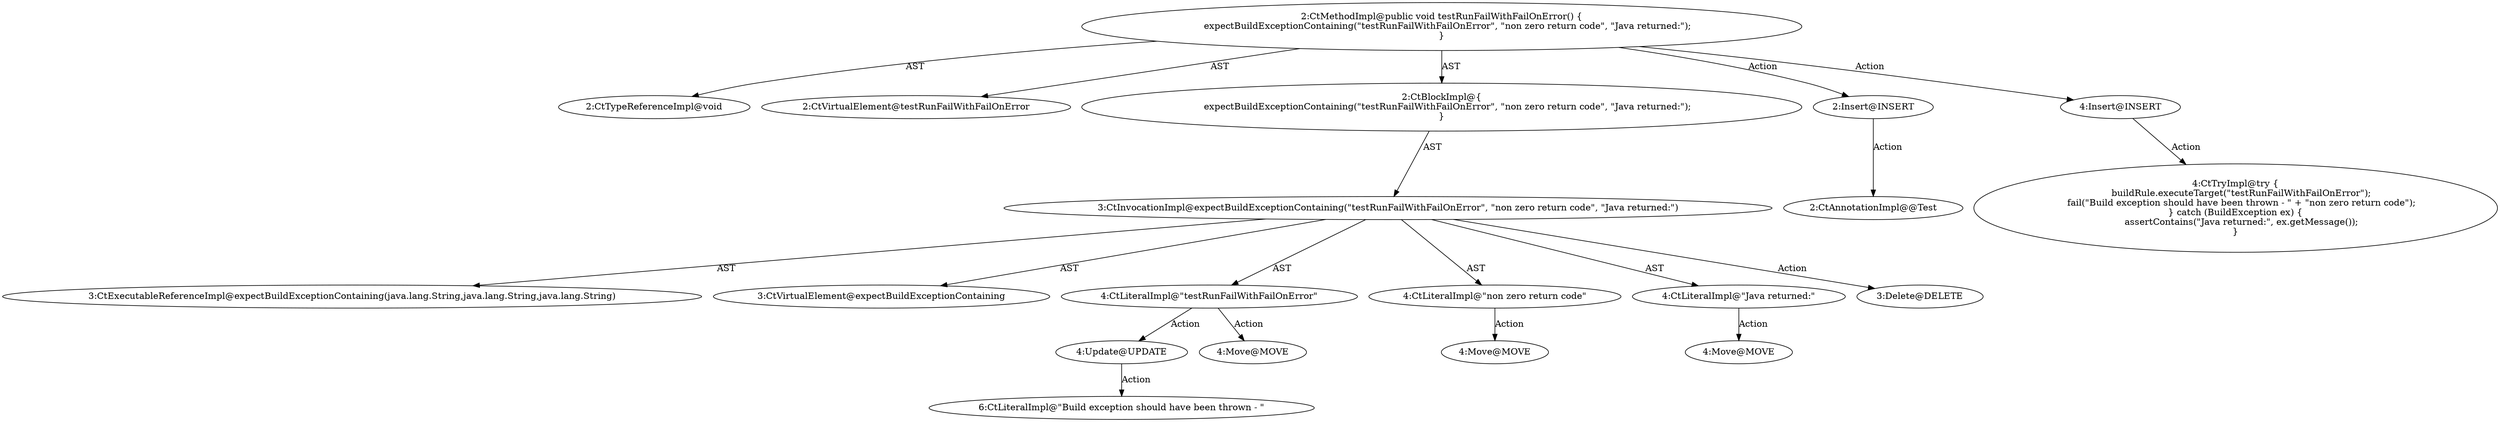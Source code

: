 digraph "testRunFailWithFailOnError#?" {
0 [label="2:CtTypeReferenceImpl@void" shape=ellipse]
1 [label="2:CtVirtualElement@testRunFailWithFailOnError" shape=ellipse]
2 [label="3:CtExecutableReferenceImpl@expectBuildExceptionContaining(java.lang.String,java.lang.String,java.lang.String)" shape=ellipse]
3 [label="3:CtVirtualElement@expectBuildExceptionContaining" shape=ellipse]
4 [label="4:CtLiteralImpl@\"testRunFailWithFailOnError\"" shape=ellipse]
5 [label="4:CtLiteralImpl@\"non zero return code\"" shape=ellipse]
6 [label="4:CtLiteralImpl@\"Java returned:\"" shape=ellipse]
7 [label="3:CtInvocationImpl@expectBuildExceptionContaining(\"testRunFailWithFailOnError\", \"non zero return code\", \"Java returned:\")" shape=ellipse]
8 [label="2:CtBlockImpl@\{
    expectBuildExceptionContaining(\"testRunFailWithFailOnError\", \"non zero return code\", \"Java returned:\");
\}" shape=ellipse]
9 [label="2:CtMethodImpl@public void testRunFailWithFailOnError() \{
    expectBuildExceptionContaining(\"testRunFailWithFailOnError\", \"non zero return code\", \"Java returned:\");
\}" shape=ellipse]
10 [label="4:Update@UPDATE" shape=ellipse]
11 [label="6:CtLiteralImpl@\"Build exception should have been thrown - \"" shape=ellipse]
12 [label="3:Delete@DELETE" shape=ellipse]
13 [label="2:Insert@INSERT" shape=ellipse]
14 [label="2:CtAnnotationImpl@@Test" shape=ellipse]
15 [label="4:Insert@INSERT" shape=ellipse]
16 [label="4:CtTryImpl@try \{
    buildRule.executeTarget(\"testRunFailWithFailOnError\");
    fail(\"Build exception should have been thrown - \" + \"non zero return code\");
\} catch (BuildException ex) \{
    assertContains(\"Java returned:\", ex.getMessage());
\}" shape=ellipse]
17 [label="4:Move@MOVE" shape=ellipse]
18 [label="4:Move@MOVE" shape=ellipse]
19 [label="4:Move@MOVE" shape=ellipse]
4 -> 10 [label="Action"];
4 -> 17 [label="Action"];
5 -> 18 [label="Action"];
6 -> 19 [label="Action"];
7 -> 3 [label="AST"];
7 -> 2 [label="AST"];
7 -> 4 [label="AST"];
7 -> 5 [label="AST"];
7 -> 6 [label="AST"];
7 -> 12 [label="Action"];
8 -> 7 [label="AST"];
9 -> 1 [label="AST"];
9 -> 0 [label="AST"];
9 -> 8 [label="AST"];
9 -> 13 [label="Action"];
9 -> 15 [label="Action"];
10 -> 11 [label="Action"];
13 -> 14 [label="Action"];
15 -> 16 [label="Action"];
}